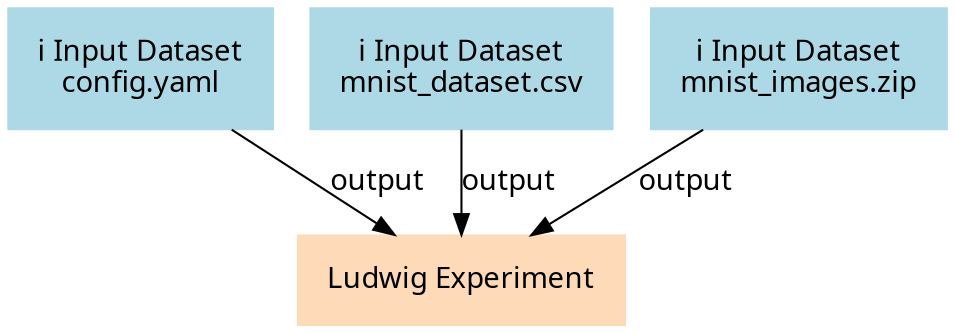 digraph main {
  node [fontname="Atkinson Hyperlegible", shape=box, color=white,style=filled,color=peachpuff,margin="0.2,0.2"];
  edge [fontname="Atkinson Hyperlegible"];
  0[color=lightblue,label="ℹ️ Input Dataset\nconfig.yaml"]
  1[color=lightblue,label="ℹ️ Input Dataset\nmnist_dataset.csv"]
  2[color=lightblue,label="ℹ️ Input Dataset\nmnist_images.zip"]
  3[label="Ludwig Experiment"]
  0 -> 3 [label="output"]
  1 -> 3 [label="output"]
  2 -> 3 [label="output"]
}